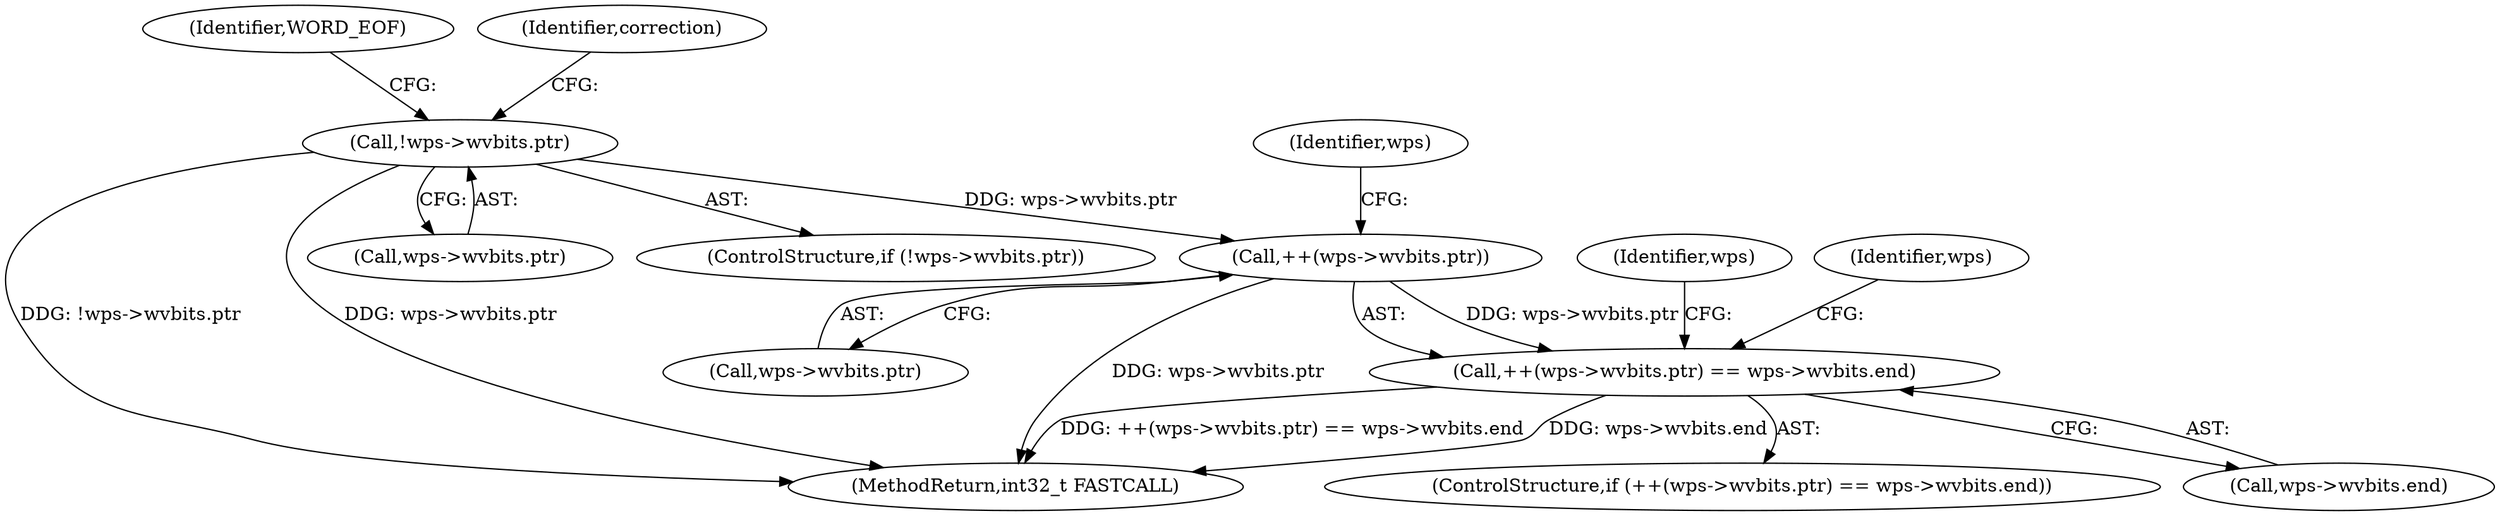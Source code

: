 digraph "0_WavPack_4bc05fc490b66ef2d45b1de26abf1455b486b0dc_0@pointer" {
"1000352" [label="(Call,++(wps->wvbits.ptr) == wps->wvbits.end)"];
"1000353" [label="(Call,++(wps->wvbits.ptr))"];
"1000123" [label="(Call,!wps->wvbits.ptr)"];
"1000829" [label="(MethodReturn,int32_t FASTCALL)"];
"1000372" [label="(Identifier,wps)"];
"1000352" [label="(Call,++(wps->wvbits.ptr) == wps->wvbits.end)"];
"1000351" [label="(ControlStructure,if (++(wps->wvbits.ptr) == wps->wvbits.end))"];
"1000359" [label="(Call,wps->wvbits.end)"];
"1000361" [label="(Identifier,wps)"];
"1000353" [label="(Call,++(wps->wvbits.ptr))"];
"1000124" [label="(Call,wps->wvbits.ptr)"];
"1000130" [label="(Identifier,WORD_EOF)"];
"1000123" [label="(Call,!wps->wvbits.ptr)"];
"1000122" [label="(ControlStructure,if (!wps->wvbits.ptr))"];
"1000367" [label="(Identifier,wps)"];
"1000132" [label="(Identifier,correction)"];
"1000354" [label="(Call,wps->wvbits.ptr)"];
"1000352" -> "1000351"  [label="AST: "];
"1000352" -> "1000359"  [label="CFG: "];
"1000353" -> "1000352"  [label="AST: "];
"1000359" -> "1000352"  [label="AST: "];
"1000367" -> "1000352"  [label="CFG: "];
"1000372" -> "1000352"  [label="CFG: "];
"1000352" -> "1000829"  [label="DDG: ++(wps->wvbits.ptr) == wps->wvbits.end"];
"1000352" -> "1000829"  [label="DDG: wps->wvbits.end"];
"1000353" -> "1000352"  [label="DDG: wps->wvbits.ptr"];
"1000353" -> "1000354"  [label="CFG: "];
"1000354" -> "1000353"  [label="AST: "];
"1000361" -> "1000353"  [label="CFG: "];
"1000353" -> "1000829"  [label="DDG: wps->wvbits.ptr"];
"1000123" -> "1000353"  [label="DDG: wps->wvbits.ptr"];
"1000123" -> "1000122"  [label="AST: "];
"1000123" -> "1000124"  [label="CFG: "];
"1000124" -> "1000123"  [label="AST: "];
"1000130" -> "1000123"  [label="CFG: "];
"1000132" -> "1000123"  [label="CFG: "];
"1000123" -> "1000829"  [label="DDG: !wps->wvbits.ptr"];
"1000123" -> "1000829"  [label="DDG: wps->wvbits.ptr"];
}
